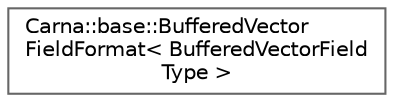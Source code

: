 digraph "Graphical Class Hierarchy"
{
 // LATEX_PDF_SIZE
  bgcolor="transparent";
  edge [fontname=Helvetica,fontsize=10,labelfontname=Helvetica,labelfontsize=10];
  node [fontname=Helvetica,fontsize=10,shape=box,height=0.2,width=0.4];
  rankdir="LR";
  Node0 [id="Node000000",label="Carna::base::BufferedVector\lFieldFormat\< BufferedVectorField\lType \>",height=0.2,width=0.4,color="grey40", fillcolor="white", style="filled",URL="$structCarna_1_1base_1_1BufferedVectorFieldFormat.html",tooltip="Maps math::VectorField implementations to Texture formats."];
}
